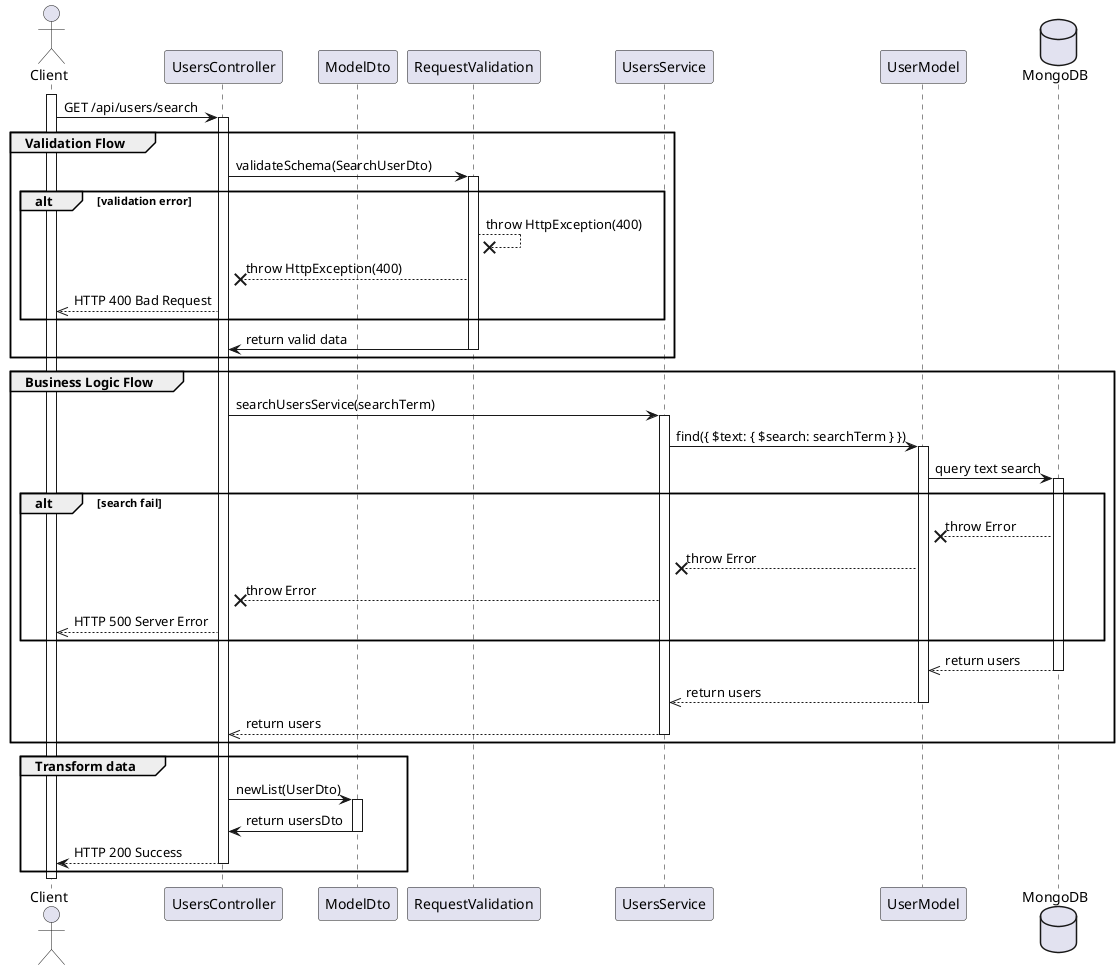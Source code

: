 @startuml Search User

actor Client
participant UsersController
participant ModelDto
participant RequestValidation
participant UsersService
participant UserModel
database MongoDB

activate Client
Client -> UsersController: GET /api/users/search
activate UsersController

group Validation Flow
    UsersController -> RequestValidation: validateSchema(SearchUserDto)
    activate RequestValidation
    
    alt validation error
        RequestValidation --x RequestValidation: throw HttpException(400)
        RequestValidation --x UsersController: throw HttpException(400)
        UsersController -->> Client: HTTP 400 Bad Request
    end

    RequestValidation -> UsersController: return valid data
    deactivate RequestValidation
end

group Business Logic Flow
    UsersController -> UsersService: searchUsersService(searchTerm)
    activate UsersService
    
    UsersService -> UserModel: find({ $text: { $search: searchTerm } })
    activate UserModel
    UserModel -> MongoDB: query text search
    activate MongoDB

    alt search fail
        MongoDB --x UserModel: throw Error
        UserModel --x UsersService: throw Error
        UsersService --x UsersController: throw Error
        UsersController -->> Client: HTTP 500 Server Error
    end

    MongoDB -->> UserModel: return users
    deactivate MongoDB
    UserModel -->> UsersService: return users
    deactivate UserModel
    UsersService -->> UsersController: return users
    deactivate UsersService
end

group Transform data
    UsersController -> ModelDto: newList(UserDto)
    activate ModelDto
    ModelDto -> UsersController: return usersDto
    deactivate ModelDto

    UsersController --> Client: HTTP 200 Success
    deactivate UsersController
end

deactivate Client

@enduml